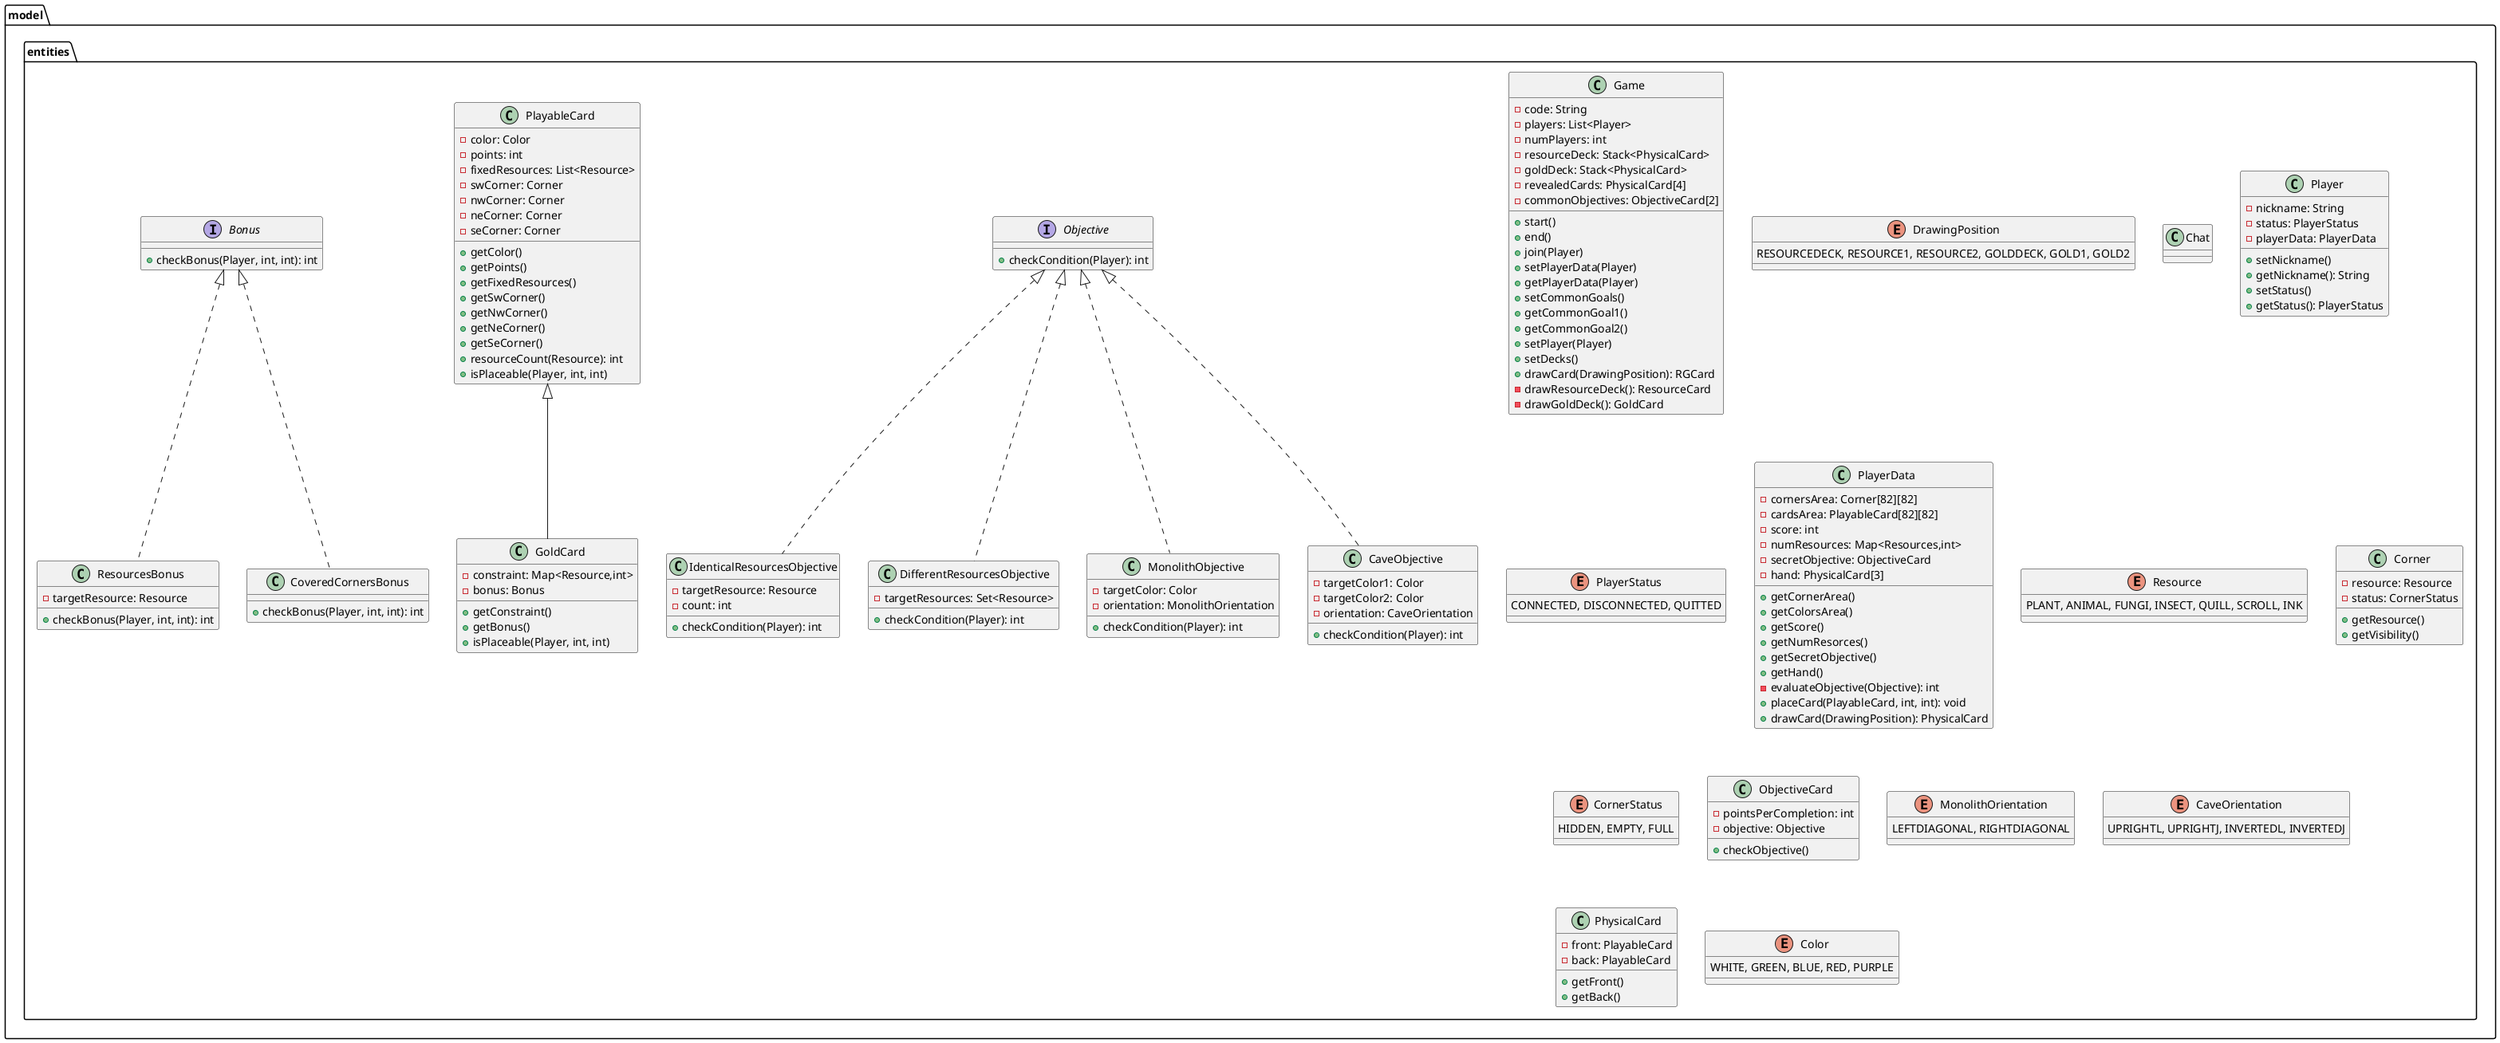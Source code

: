 @startuml model_entities

package model.entities {

  ' I tipi delle carte in queste prime classi sono stati cambiati
  ' in accordo con le modifiche effettuate
  class Game {
    - code: String
    - players: List<Player>
    - numPlayers: int
    - resourceDeck: Stack<PhysicalCard>
    - goldDeck: Stack<PhysicalCard>
    - revealedCards: PhysicalCard[4]
    - commonObjectives: ObjectiveCard[2]

    + start()
    + end()
    + join(Player)
    + setPlayerData(Player)
    + getPlayerData(Player)
    + setCommonGoals()
    + getCommonGoal1()
    + getCommonGoal2()
    + setPlayer(Player)
    + setDecks()
    + drawCard(DrawingPosition): RGCard
    - drawResourceDeck(): ResourceCard
    - drawGoldDeck(): GoldCard
  }

  enum DrawingPosition {
    RESOURCEDECK, RESOURCE1, RESOURCE2, GOLDDECK, GOLD1, GOLD2
  }

  ' Sincero non ho idea di come dovrebbe essere strutturata
  class Chat {
    ' ???
  }

  class Player {
    - nickname: String
    - status: PlayerStatus
    - playerData: PlayerData

    + setNickname()
    + getNickname(): String
    + setStatus()
    + getStatus(): PlayerStatus
  }

  enum PlayerStatus {
    CONNECTED, DISCONNECTED, QUITTED
  }

  class PlayerData {
    - cornersArea: Corner[82][82]
    - cardsArea: PlayableCard[82][82]
    - score: int
    - numResources: Map<Resources,int>
    - secretObjective: ObjectiveCard
    - hand: PhysicalCard[3]

    + getCornerArea()
    + getColorsArea()
    + getScore()
    + getNumResorces()
    + getSecretObjective()
    + getHand()
    - evaluateObjective(Objective): int
    + placeCard(PlayableCard, int, int): void
    + drawCard(DrawingPosition): PhysicalCard
  }

  ' Aggiunta la risorsa nulla
  enum Resource {
    PLANT, ANIMAL, FUNGI, INSECT, QUILL, SCROLL, INK
  }

  class Corner {
    - resource: Resource
    - status: CornerStatus

    + getResource()
    + getVisibility()
  }

  enum CornerStatus {
      HIDDEN, EMPTY, FULL
  }

  class ObjectiveCard {
    ' Il punteggio dato dalla carta sarà calcolato come
    ' pointsPerCompletion * objective.checkCondition(player)
    - pointsPerCompletion: int
    - objective: Objective

    + checkObjective()
  }

  '
  interface Objective {
    ' Indica il (massimo) numero di volte che un giocatore
    ' soddisfa l'obiettivo
    + checkCondition(Player): int
  }

  class IdenticalResourcesObjective implements Objective {
    - targetResource: Resource
    - count: int

    + checkCondition(Player): int
  }

  class DifferentResourcesObjective implements Objective {
    - targetResources: Set<Resource>

    + checkCondition(Player): int
  }

  class MonolithObjective implements Objective {
    - targetColor: Color
    - orientation: MonolithOrientation

    + checkCondition(Player): int
  }

  enum MonolithOrientation {
    LEFTDIAGONAL, RIGHTDIAGONAL
  }

  class CaveObjective implements Objective {
    - targetColor1: Color
    - targetColor2: Color
    - orientation: CaveOrientation

    + checkCondition(Player): int
  }

  enum CaveOrientation {
    UPRIGHTL, UPRIGHTJ, INVERTEDL, INVERTEDJ
  }

  ' Utile la differenzazione tra carte fisiche e giocabili(fronte/retro)
  class PhysicalCard {
    - front: PlayableCard
    - back: PlayableCard

    + getFront()
    + getBack()
  }

  ' Include anche carte Risorsa e Iniziali (non è più astratta)
  ' Niente setter perchè immutabili dopo l'inizializzazione
  class PlayableCard {
    - color: Color
    - points: int
    - fixedResources: List<Resource>
    - swCorner: Corner
    - nwCorner: Corner
    - neCorner: Corner
    - seCorner: Corner

    + getColor()
    + getPoints()
    + getFixedResources()
    + getSwCorner()
    + getNwCorner()
    + getNeCorner()
    + getSeCorner()
    + resourceCount(Resource): int
    + isPlaceable(Player, int, int)
  }

  enum Color {
    WHITE, GREEN, BLUE, RED, PURPLE
  }

  class GoldCard extends PlayableCard{
    - constraint: Map<Resource,int>
    ' Il punteggio dato dalla carta sarà calcolato come
    ' points * bonus.checkBonus(player, x, y)
    - bonus: Bonus

    + getConstraint()
    + getBonus()
    + isPlaceable(Player, int, int)
  }

  interface Bonus {
  ' Indica il numero di volte che il giocatore soddisferebbe
  ' il bonus piazzando la carta alle coordinate (x, y)
  + checkBonus(Player, int, int): int
  }

  class ResourcesBonus implements Bonus {
  - targetResource: Resource

  + checkBonus(Player, int, int): int
  }

  class CoveredCornersBonus implements Bonus {
  + checkBonus(Player, int, int): int
  }

}

@enduml